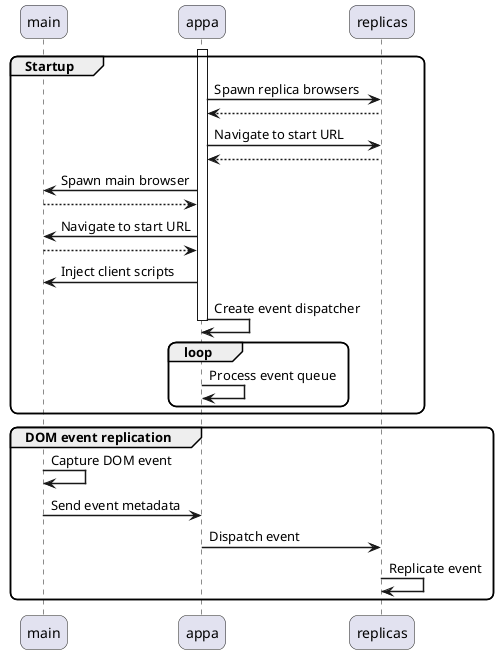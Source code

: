@startuml startup
skinparam roundcorner 15
skinparam sequenceArrowThickness 1.5

participant main
participant appa
participant replicas

group Startup
    activate appa
    appa -> replicas: Spawn replica browsers
    return
    appa -> replicas: Navigate to start URL
    return

    appa -> main: Spawn main browser
    return
    appa -> main: Navigate to start URL
    return
    appa -> main: Inject client scripts

    appa -> appa: Create event dispatcher
    deactivate appa

    loop
        appa -> appa: Process event queue
    end
end

group DOM event replication
    main -> main: Capture DOM event

    main -> appa: Send event metadata

    appa -> replicas: Dispatch event

    replicas -> replicas: Replicate event

end

@enduml
